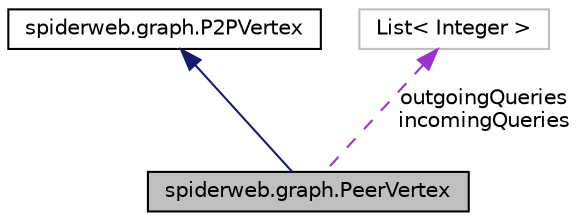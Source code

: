 digraph G
{
  edge [fontname="Helvetica",fontsize="10",labelfontname="Helvetica",labelfontsize="10"];
  node [fontname="Helvetica",fontsize="10",shape=record];
  Node1 [label="spiderweb.graph.PeerVertex",height=0.2,width=0.4,color="black", fillcolor="grey75", style="filled" fontcolor="black"];
  Node2 -> Node1 [dir=back,color="midnightblue",fontsize="10",style="solid",fontname="Helvetica"];
  Node2 [label="spiderweb.graph.P2PVertex",height=0.2,width=0.4,color="black", fillcolor="white", style="filled",URL="$classspiderweb_1_1graph_1_1_p2_p_vertex.html"];
  Node3 -> Node1 [dir=back,color="darkorchid3",fontsize="10",style="dashed",label="outgoingQueries\nincomingQueries",fontname="Helvetica"];
  Node3 [label="List\< Integer \>",height=0.2,width=0.4,color="grey75", fillcolor="white", style="filled"];
}
